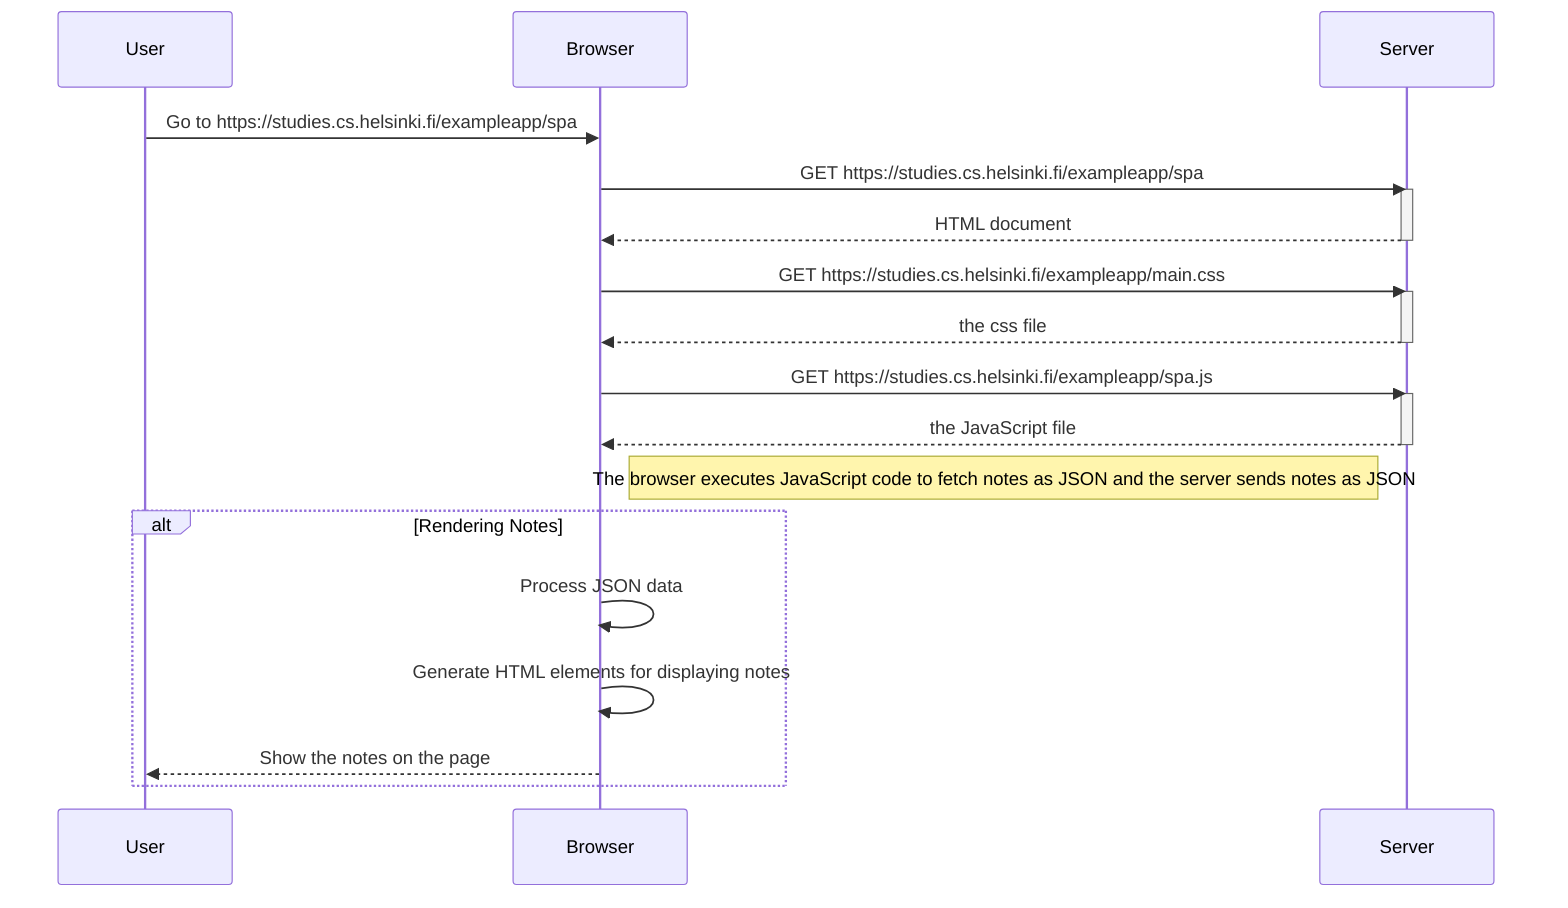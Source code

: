 sequenceDiagram
    participant User
    participant Browser
    participant Server

    User->>Browser: Go to https://studies.cs.helsinki.fi/exampleapp/spa
    Browser->>Server: GET https://studies.cs.helsinki.fi/exampleapp/spa
    activate Server
    Server-->>Browser: HTML document
    deactivate Server

    Browser->>Server: GET https://studies.cs.helsinki.fi/exampleapp/main.css
    activate Server
    Server-->>Browser: the css file
    deactivate Server

    Browser->>Server: GET https://studies.cs.helsinki.fi/exampleapp/spa.js
    activate Server
    Server-->>Browser: the JavaScript file
    deactivate Server

    Note right of Browser: The browser executes JavaScript code to fetch notes as JSON and the server sends notes as JSON 

     alt Rendering Notes
        Browser->>Browser: Process JSON data
        Browser->>Browser: Generate HTML elements for displaying notes
        Browser-->>User: Show the notes on the page
    end
